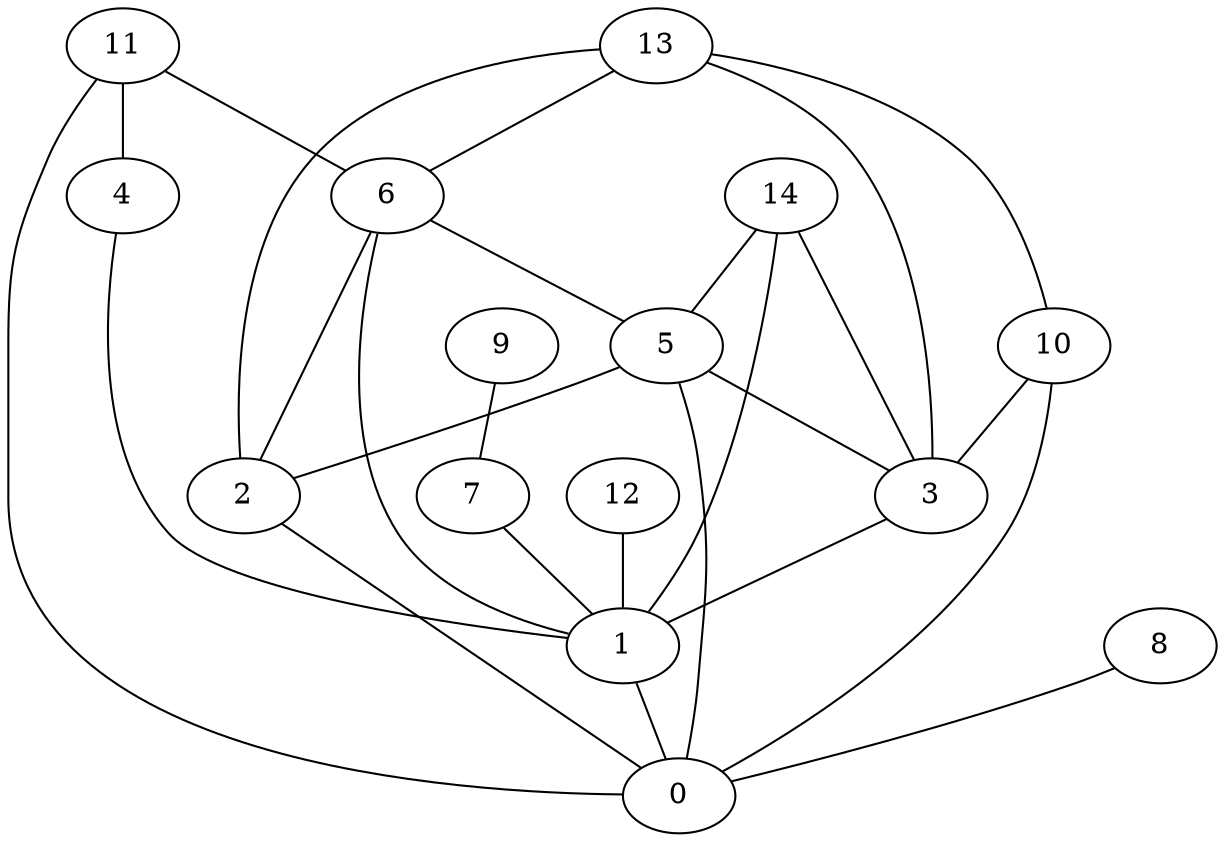 digraph "sensornet-topology" {
label = "";
rankdir="BT";"0"->"1" [arrowhead = "both"] 
"0"->"2" [arrowhead = "both"] 
"0"->"5" [arrowhead = "both"] 
"0"->"8" [arrowhead = "both"] 
"0"->"10" [arrowhead = "both"] 
"0"->"11" [arrowhead = "both"] 
"1"->"3" [arrowhead = "both"] 
"1"->"4" [arrowhead = "both"] 
"1"->"6" [arrowhead = "both"] 
"1"->"7" [arrowhead = "both"] 
"1"->"12" [arrowhead = "both"] 
"1"->"14" [arrowhead = "both"] 
"2"->"5" [arrowhead = "both"] 
"2"->"6" [arrowhead = "both"] 
"2"->"13" [arrowhead = "both"] 
"3"->"5" [arrowhead = "both"] 
"3"->"10" [arrowhead = "both"] 
"3"->"13" [arrowhead = "both"] 
"3"->"14" [arrowhead = "both"] 
"4"->"11" [arrowhead = "both"] 
"5"->"6" [arrowhead = "both"] 
"5"->"14" [arrowhead = "both"] 
"6"->"11" [arrowhead = "both"] 
"6"->"13" [arrowhead = "both"] 
"7"->"9" [arrowhead = "both"] 
"10"->"13" [arrowhead = "both"] 
}